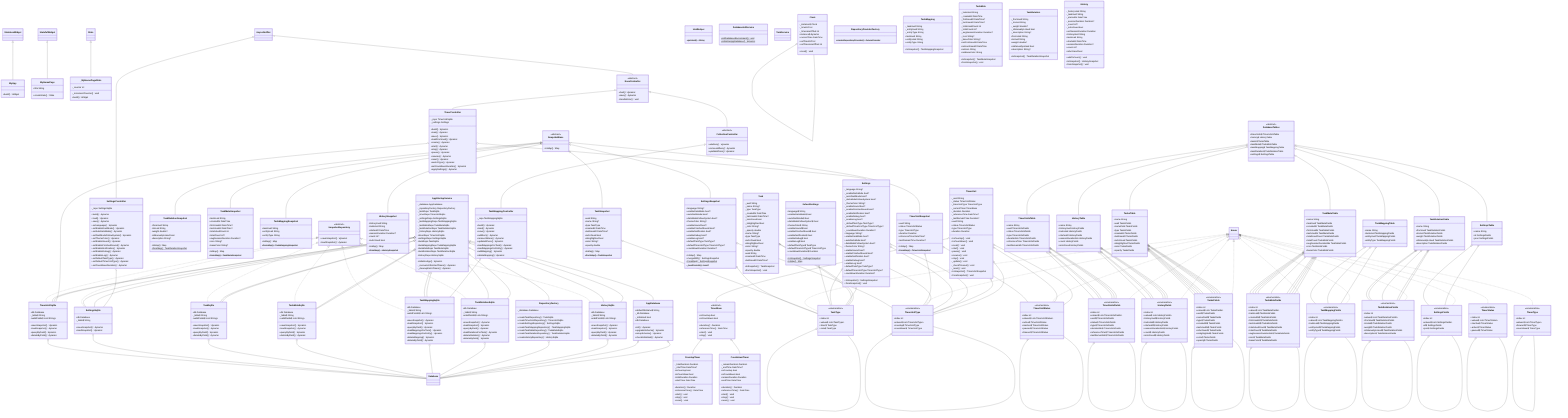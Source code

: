 classDiagram
class TimerUnitSqlite
TimerUnitSqlite : +db Database
TimerUnitSqlite o-- Database
TimerUnitSqlite : -_table$ String
TimerUnitSqlite : +validFields$ List~String~
TimerUnitSqlite : +saveSnapshot() dynamic
TimerUnitSqlite : +loadSnapshot() dynamic
TimerUnitSqlite : +queryByField() dynamic
TimerUnitSqlite : +deleteByField() dynamic
SnapshotRepository <|.. TimerUnitSqlite

class SettingsSqlite
SettingsSqlite : +db Database
SettingsSqlite o-- Database
SettingsSqlite : -_table$ String
SettingsSqlite : +saveSnapshot() dynamic
SettingsSqlite : +loadSnapshot() dynamic
SnapshotRepository <|.. SettingsSqlite

class SnapshotRepository
<<abstract>> SnapshotRepository
SnapshotRepository : +saveSnapshot()* dynamic
SnapshotRepository : +loadSnapshot()* dynamic

class TaskSqlite
TaskSqlite : +db Database
TaskSqlite o-- Database
TaskSqlite : -_table$ String
TaskSqlite : +validFields$ List~String~
TaskSqlite : +saveSnapshot() dynamic
TaskSqlite : +loadSnapshot() dynamic
TaskSqlite : +queryByField() dynamic
TaskSqlite : +deleteByField() dynamic
SnapshotRepository <|.. TaskSqlite

class TaskMetaSqlite
TaskMetaSqlite : +db Database
TaskMetaSqlite o-- Database
TaskMetaSqlite : -_table$ String
TaskMetaSqlite : +validFields$ List~String~
TaskMetaSqlite : +saveSnapshot() dynamic
TaskMetaSqlite : +loadSnapshot() dynamic
TaskMetaSqlite : +queryByField() dynamic
TaskMetaSqlite : +deleteByField() dynamic
SnapshotRepository <|.. TaskMetaSqlite

class TaskMappingSqlite
TaskMappingSqlite : +db Database
TaskMappingSqlite o-- Database
TaskMappingSqlite : -_table$ String
TaskMappingSqlite : +validFields$ List~String~
TaskMappingSqlite : +saveSnapshot() dynamic
TaskMappingSqlite : +loadSnapshot() dynamic
TaskMappingSqlite : +queryByField() dynamic
TaskMappingSqlite : +loadMappingsForTask() dynamic
TaskMappingSqlite : +loadMappingsForEntity() dynamic
TaskMappingSqlite : +deleteMapping() dynamic
TaskMappingSqlite : +deleteByField() dynamic
SnapshotRepository <|.. TaskMappingSqlite

class TaskRelationSqlite
TaskRelationSqlite : +db Database
TaskRelationSqlite o-- Database
TaskRelationSqlite : -_table$ String
TaskRelationSqlite : +validFields$ List~String~
TaskRelationSqlite : +saveSnapshot() dynamic
TaskRelationSqlite : +loadSnapshot() dynamic
TaskRelationSqlite : +queryByField() dynamic
TaskRelationSqlite : +loadRelationsForTask() dynamic
TaskRelationSqlite : +deleteRelation() dynamic
TaskRelationSqlite : +deleteByField() dynamic
SnapshotRepository <|.. TaskRelationSqlite

class RepositoryFactory
RepositoryFactory : -_database Database
RepositoryFactory o-- Database
RepositoryFactory : +createTaskRepository() TaskSqlite
RepositoryFactory : +createTimerUnitRepository() TimerUnitSqlite
RepositoryFactory : +createSettingsRepository() SettingsSqlite
RepositoryFactory : +createTaskMappingRepository() TaskMappingSqlite
RepositoryFactory : +createTaskMetaRepository() TaskMetaSqlite
RepositoryFactory : +createTaskRelationRepository() TaskRelationSqlite
RepositoryFactory : +createHistoryRepository() HistorySqlite

class HistorySqlite
HistorySqlite : +db Database
HistorySqlite o-- Database
HistorySqlite : -_table$ String
HistorySqlite : +validFields$ List~String~
HistorySqlite : +saveSnapshot() dynamic
HistorySqlite : +loadSnapshot() dynamic
HistorySqlite : +queryByField() dynamic
HistorySqlite : +deleteByField() dynamic
SnapshotRepository <|.. HistorySqlite

class AppDatabase
AppDatabase : +defaultDbName$ String
AppDatabase : -_db Database
AppDatabase o-- Database
AppDatabase : -_initialized bool
AppDatabase : +db Database
AppDatabase o-- Database
AppDatabase : +init() dynamic
AppDatabase : +upgradeSchema() dynamic
AppDatabase : +setupSchema() dynamic
AppDatabase : +checkInitialized() dynamic

class SettingsSnapshot
SettingsSnapshot : +language String?
SettingsSnapshot : +enableDarkMode bool?
SettingsSnapshot : +autoDarkMode bool?
SettingsSnapshot : +darkModeFollowSystem bool?
SettingsSnapshot : +themeColor String?
SettingsSnapshot : +enableSound bool?
SettingsSnapshot : +enableFinishedSound bool?
SettingsSnapshot : +enableNotification bool?
SettingsSnapshot : +enableDebug bool?
SettingsSnapshot : +enableLog bool?
SettingsSnapshot : +defaultTaskType TaskType?
SettingsSnapshot o-- TaskType
SettingsSnapshot : +defaultTimerUnitType TimerUnitType?
SettingsSnapshot o-- TimerUnitType
SettingsSnapshot : +countdownDuration Duration?
SettingsSnapshot : +toMap() Map<String, dynamic>
SettingsSnapshot : +mergeWith() SettingsSnapshot
SettingsSnapshot : +fromMap()$ SettingsSnapshot
SettingsSnapshot : -_boolFromInt()$ bool?
SnapshotBase <|-- SettingsSnapshot

class TaskRelationSnapshot
TaskRelationSnapshot : +fromUuid String
TaskRelationSnapshot : +toUuid String
TaskRelationSnapshot : +weight double?
TaskRelationSnapshot : +isManuallyLinked bool
TaskRelationSnapshot : +description String?
TaskRelationSnapshot : +toMap() Map<String, dynamic>
TaskRelationSnapshot : +fromMap()$ TaskRelationSnapshot
SnapshotBase <|-- TaskRelationSnapshot

class TaskMetaSnapshot
TaskMetaSnapshot : +taskUuid String
TaskMetaSnapshot : +createdAt DateTime
TaskMetaSnapshot : +firstUsedAt DateTime?
TaskMetaSnapshot : +lastUsedAt DateTime?
TaskMetaSnapshot : +totalUsedCount int
TaskMetaSnapshot : +totalCount int?
TaskMetaSnapshot : +avgSessionDuration Duration?
TaskMetaSnapshot : +icon String?
TaskMetaSnapshot : +baseColor String?
TaskMetaSnapshot : +toMap() Map<String, dynamic>
TaskMetaSnapshot : +fromMap()$ TaskMetaSnapshot
SnapshotBase <|-- TaskMetaSnapshot

class TaskMappingSnapshot
TaskMappingSnapshot : +taskUuid String
TaskMappingSnapshot : +entityUuid String
TaskMappingSnapshot : +entityType String
TaskMappingSnapshot : +toMap() Map<String, dynamic>
TaskMappingSnapshot : +fromMap()$ TaskMappingSnapshot
SnapshotBase <|-- TaskMappingSnapshot

class TaskSnapshot
TaskSnapshot : +uuid String
TaskSnapshot : +name String?
TaskSnapshot : +type TaskType
TaskSnapshot o-- TaskType
TaskSnapshot : +createdAt DateTime
TaskSnapshot : +lastUsedAt DateTime?
TaskSnapshot : +isArchived bool
TaskSnapshot : +isHighlighted bool
TaskSnapshot : +color String?
TaskSnapshot : +opacity double
TaskSnapshot : +toMap() Map<String, dynamic>
TaskSnapshot : +fromMap()$ TaskSnapshot
SnapshotBase <|-- TaskSnapshot

class HistorySnapshot
HistorySnapshot : +historyUuid String
HistorySnapshot : +taskUuid String
HistorySnapshot : +startedAt DateTime
HistorySnapshot : +sessionDuration Duration?
HistorySnapshot : +count int?
HistorySnapshot : +isArchived bool
HistorySnapshot : +toMap() Map<String, dynamic>
HistorySnapshot : +fromMap()$ HistorySnapshot
SnapshotBase <|-- HistorySnapshot

class TimerUnitSnapshot
TimerUnitSnapshot : +uuid String
TimerUnitSnapshot : +status TimerUnitStatus
TimerUnitSnapshot o-- TimerUnitStatus
TimerUnitSnapshot : +type TimerUnitType
TimerUnitSnapshot o-- TimerUnitType
TimerUnitSnapshot : +duration Duration
TimerUnitSnapshot : +referenceTime DateTime?
TimerUnitSnapshot : +lastRemainTime Duration?
TimerUnitSnapshot : +toMap() Map<String, dynamic>
TimerUnitSnapshot : +fromMap()$ TimerUnitSnapshot
SnapshotBase <|-- TimerUnitSnapshot

class SnapshotBase
<<abstract>> SnapshotBase
SnapshotBase : +toMap()* Map<String, dynamic>

class MyApp
MyApp : +build() Widget
StatelessWidget <|-- MyApp

class MyHomePage
MyHomePage : +title String
MyHomePage : +createState() State<MyHomePage>
StatefulWidget <|-- MyHomePage

class _MyHomePageState
_MyHomePageState : -_counter int
_MyHomePageState : -_incrementCounter() void
_MyHomePageState : +build() Widget
State <|-- _MyHomePageState

class TimerStatus
<<enumeration>> TimerStatus
TimerStatus : +index int
TimerStatus : +values$ List~TimerStatus~
TimerStatus : +inactive$ TimerStatus
TimerStatus o-- TimerStatus
TimerStatus : +active$ TimerStatus
TimerStatus o-- TimerStatus
TimerStatus : +paused$ TimerStatus
TimerStatus o-- TimerStatus
Enum <|.. TimerStatus

class TimerType
<<enumeration>> TimerType
TimerType : +index int
TimerType : +values$ List~TimerType~
TimerType : +forward$ TimerType
TimerType o-- TimerType
TimerType : +countdown$ TimerType
TimerType o-- TimerType
Enum <|.. TimerType

class DatabaseTables
<<abstract>> DatabaseTables
DatabaseTables : +timerUnits$ TimerUnitsTable
DatabaseTables o-- TimerUnitsTable
DatabaseTables : +history$ HistoryTable
DatabaseTables o-- HistoryTable
DatabaseTables : +tasks$ TasksTable
DatabaseTables o-- TasksTable
DatabaseTables : +taskMeta$ TaskMetaTable
DatabaseTables o-- TaskMetaTable
DatabaseTables : +taskMapping$ TaskMappingTable
DatabaseTables o-- TaskMappingTable
DatabaseTables : +taskRelation$ TaskRelationTable
DatabaseTables o-- TaskRelationTable
DatabaseTables : +settings$ SettingsTable
DatabaseTables o-- SettingsTable

class TimerUnitsTable
TimerUnitsTable : +name String
TimerUnitsTable : +uuid TimerUnitsFields
TimerUnitsTable o-- TimerUnitsFields
TimerUnitsTable : +status TimerUnitsFields
TimerUnitsTable o-- TimerUnitsFields
TimerUnitsTable : +type TimerUnitsFields
TimerUnitsTable o-- TimerUnitsFields
TimerUnitsTable : +durationMs TimerUnitsFields
TimerUnitsTable o-- TimerUnitsFields
TimerUnitsTable : +referenceTime TimerUnitsFields
TimerUnitsTable o-- TimerUnitsFields
TimerUnitsTable : +lastRemainMs TimerUnitsFields
TimerUnitsTable o-- TimerUnitsFields

class HistoryTable
HistoryTable : +name String
HistoryTable : +historyUuid HistoryFields
HistoryTable o-- HistoryFields
HistoryTable : +taskUuid HistoryFields
HistoryTable o-- HistoryFields
HistoryTable : +startedAt HistoryFields
HistoryTable o-- HistoryFields
HistoryTable : +sessionDurationMs HistoryFields
HistoryTable o-- HistoryFields
HistoryTable : +count HistoryFields
HistoryTable o-- HistoryFields
HistoryTable : +isArchived HistoryFields
HistoryTable o-- HistoryFields

class TasksTable
TasksTable : +name String
TasksTable : +uuid TasksFields
TasksTable o-- TasksFields
TasksTable : +nameField TasksFields
TasksTable o-- TasksFields
TasksTable : +type TasksFields
TasksTable o-- TasksFields
TasksTable : +createdAt TasksFields
TasksTable o-- TasksFields
TasksTable : +lastUsedAt TasksFields
TasksTable o-- TasksFields
TasksTable : +isArchived TasksFields
TasksTable o-- TasksFields
TasksTable : +isHighlighted TasksFields
TasksTable o-- TasksFields
TasksTable : +color TasksFields
TasksTable o-- TasksFields
TasksTable : +opacity TasksFields
TasksTable o-- TasksFields

class TaskMetaTable
TaskMetaTable : +name String
TaskMetaTable : +taskUuid TaskMetaFields
TaskMetaTable o-- TaskMetaFields
TaskMetaTable : +createdAt TaskMetaFields
TaskMetaTable o-- TaskMetaFields
TaskMetaTable : +firstUsedAt TaskMetaFields
TaskMetaTable o-- TaskMetaFields
TaskMetaTable : +lastUsedAt TaskMetaFields
TaskMetaTable o-- TaskMetaFields
TaskMetaTable : +totalUsedCount TaskMetaFields
TaskMetaTable o-- TaskMetaFields
TaskMetaTable : +totalCount TaskMetaFields
TaskMetaTable o-- TaskMetaFields
TaskMetaTable : +avgSessionDurationMs TaskMetaFields
TaskMetaTable o-- TaskMetaFields
TaskMetaTable : +icon TaskMetaFields
TaskMetaTable o-- TaskMetaFields
TaskMetaTable : +baseColor TaskMetaFields
TaskMetaTable o-- TaskMetaFields

class TaskMappingTable
TaskMappingTable : +name String
TaskMappingTable : +taskUuid TaskMappingFields
TaskMappingTable o-- TaskMappingFields
TaskMappingTable : +entityUuid TaskMappingFields
TaskMappingTable o-- TaskMappingFields
TaskMappingTable : +entityType TaskMappingFields
TaskMappingTable o-- TaskMappingFields

class TaskRelationTable
TaskRelationTable : +name String
TaskRelationTable : +fromUuid TaskRelationFields
TaskRelationTable o-- TaskRelationFields
TaskRelationTable : +toUuid TaskRelationFields
TaskRelationTable o-- TaskRelationFields
TaskRelationTable : +weight TaskRelationFields
TaskRelationTable o-- TaskRelationFields
TaskRelationTable : +isManuallyLinked TaskRelationFields
TaskRelationTable o-- TaskRelationFields
TaskRelationTable : +description TaskRelationFields
TaskRelationTable o-- TaskRelationFields

class SettingsTable
SettingsTable : +name String
SettingsTable : +id SettingsFields
SettingsTable o-- SettingsFields
SettingsTable : +json SettingsFields
SettingsTable o-- SettingsFields

class TimerUnitsFields
<<enumeration>> TimerUnitsFields
TimerUnitsFields : +index int
TimerUnitsFields : +values$ List~TimerUnitsFields~
TimerUnitsFields : +uuid$ TimerUnitsFields
TimerUnitsFields o-- TimerUnitsFields
TimerUnitsFields : +status$ TimerUnitsFields
TimerUnitsFields o-- TimerUnitsFields
TimerUnitsFields : +type$ TimerUnitsFields
TimerUnitsFields o-- TimerUnitsFields
TimerUnitsFields : +durationMs$ TimerUnitsFields
TimerUnitsFields o-- TimerUnitsFields
TimerUnitsFields : +referenceTime$ TimerUnitsFields
TimerUnitsFields o-- TimerUnitsFields
TimerUnitsFields : +lastRemainMs$ TimerUnitsFields
TimerUnitsFields o-- TimerUnitsFields
Enum <|.. TimerUnitsFields

class HistoryFields
<<enumeration>> HistoryFields
HistoryFields : +index int
HistoryFields : +values$ List~HistoryFields~
HistoryFields : +historyUuid$ HistoryFields
HistoryFields o-- HistoryFields
HistoryFields : +taskUuid$ HistoryFields
HistoryFields o-- HistoryFields
HistoryFields : +startedAt$ HistoryFields
HistoryFields o-- HistoryFields
HistoryFields : +sessionDurationMs$ HistoryFields
HistoryFields o-- HistoryFields
HistoryFields : +count$ HistoryFields
HistoryFields o-- HistoryFields
HistoryFields : +isArchived$ HistoryFields
HistoryFields o-- HistoryFields
Enum <|.. HistoryFields

class TasksFields
<<enumeration>> TasksFields
TasksFields : +index int
TasksFields : +values$ List~TasksFields~
TasksFields : +uuid$ TasksFields
TasksFields o-- TasksFields
TasksFields : +nameField$ TasksFields
TasksFields o-- TasksFields
TasksFields : +type$ TasksFields
TasksFields o-- TasksFields
TasksFields : +createdAt$ TasksFields
TasksFields o-- TasksFields
TasksFields : +lastUsedAt$ TasksFields
TasksFields o-- TasksFields
TasksFields : +isArchived$ TasksFields
TasksFields o-- TasksFields
TasksFields : +isHighlighted$ TasksFields
TasksFields o-- TasksFields
TasksFields : +color$ TasksFields
TasksFields o-- TasksFields
TasksFields : +opacity$ TasksFields
TasksFields o-- TasksFields
Enum <|.. TasksFields

class TaskMetaFields
<<enumeration>> TaskMetaFields
TaskMetaFields : +index int
TaskMetaFields : +values$ List~TaskMetaFields~
TaskMetaFields : +taskUuid$ TaskMetaFields
TaskMetaFields o-- TaskMetaFields
TaskMetaFields : +createdAt$ TaskMetaFields
TaskMetaFields o-- TaskMetaFields
TaskMetaFields : +firstUsedAt$ TaskMetaFields
TaskMetaFields o-- TaskMetaFields
TaskMetaFields : +lastUsedAt$ TaskMetaFields
TaskMetaFields o-- TaskMetaFields
TaskMetaFields : +totalUsedCount$ TaskMetaFields
TaskMetaFields o-- TaskMetaFields
TaskMetaFields : +totalCount$ TaskMetaFields
TaskMetaFields o-- TaskMetaFields
TaskMetaFields : +avgSessionDurationMs$ TaskMetaFields
TaskMetaFields o-- TaskMetaFields
TaskMetaFields : +icon$ TaskMetaFields
TaskMetaFields o-- TaskMetaFields
TaskMetaFields : +baseColor$ TaskMetaFields
TaskMetaFields o-- TaskMetaFields
Enum <|.. TaskMetaFields

class TaskMappingFields
<<enumeration>> TaskMappingFields
TaskMappingFields : +index int
TaskMappingFields : +values$ List~TaskMappingFields~
TaskMappingFields : +taskUuid$ TaskMappingFields
TaskMappingFields o-- TaskMappingFields
TaskMappingFields : +entityUuid$ TaskMappingFields
TaskMappingFields o-- TaskMappingFields
TaskMappingFields : +entityType$ TaskMappingFields
TaskMappingFields o-- TaskMappingFields
Enum <|.. TaskMappingFields

class TaskRelationFields
<<enumeration>> TaskRelationFields
TaskRelationFields : +index int
TaskRelationFields : +values$ List~TaskRelationFields~
TaskRelationFields : +fromUuid$ TaskRelationFields
TaskRelationFields o-- TaskRelationFields
TaskRelationFields : +toUuid$ TaskRelationFields
TaskRelationFields o-- TaskRelationFields
TaskRelationFields : +weight$ TaskRelationFields
TaskRelationFields o-- TaskRelationFields
TaskRelationFields : +isManuallyLinked$ TaskRelationFields
TaskRelationFields o-- TaskRelationFields
TaskRelationFields : +description$ TaskRelationFields
TaskRelationFields o-- TaskRelationFields
Enum <|.. TaskRelationFields

class SettingsFields
<<enumeration>> SettingsFields
SettingsFields : +index int
SettingsFields : +values$ List~SettingsFields~
SettingsFields : +id$ SettingsFields
SettingsFields o-- SettingsFields
SettingsFields : +json$ SettingsFields
SettingsFields o-- SettingsFields
Enum <|.. SettingsFields

class TimerUnitType
<<enumeration>> TimerUnitType
TimerUnitType : +index int
TimerUnitType : +values$ List~TimerUnitType~
TimerUnitType : +countup$ TimerUnitType
TimerUnitType o-- TimerUnitType
TimerUnitType : +countdown$ TimerUnitType
TimerUnitType o-- TimerUnitType
Enum <|.. TimerUnitType

class TaskType
<<enumeration>> TaskType
TaskType : +index int
TaskType : +values$ List~TaskType~
TaskType : +timer$ TaskType
TaskType o-- TaskType
TaskType : +note$ TaskType
TaskType o-- TaskType
Enum <|.. TaskType

class TimerUnitStatus
<<enumeration>> TimerUnitStatus
TimerUnitStatus : +index int
TimerUnitStatus : +values$ List~TimerUnitStatus~
TimerUnitStatus : +active$ TimerUnitStatus
TimerUnitStatus o-- TimerUnitStatus
TimerUnitStatus : +inactive$ TimerUnitStatus
TimerUnitStatus o-- TimerUnitStatus
TimerUnitStatus : +paused$ TimerUnitStatus
TimerUnitStatus o-- TimerUnitStatus
TimerUnitStatus : +timeout$ TimerUnitStatus
TimerUnitStatus o-- TimerUnitStatus
Enum <|.. TimerUnitStatus

class DefaultSettings
DefaultSettings : +language$ String
DefaultSettings : +enableDarkMode$ bool
DefaultSettings : +autoDarkMode$ bool
DefaultSettings : +darkModeFollowSystem$ bool
DefaultSettings : +themeColor$ String
DefaultSettings : +enableSound$ bool
DefaultSettings : +enableFinishedSound$ bool
DefaultSettings : +enableNotification$ bool
DefaultSettings : +enableDebug$ bool
DefaultSettings : +enableLog$ bool
DefaultSettings : +defaultTaskType$ TaskType
DefaultSettings o-- TaskType
DefaultSettings : +defaultTimerUnitType$ TimerUnitType
DefaultSettings o-- TimerUnitType
DefaultSettings : +countdownDuration$ Duration
DefaultSettings : +toSnapshot()$ SettingsSnapshot
DefaultSettings : +toMap()$ Map<String, dynamic>

class Clock
Clock : -_instance$ Clock
Clock o-- Clock
Clock : -_timeDrift int
Clock : -_timezoneOffset int
Clock : +instance$ dynamic
Clock : +currentTime DateTime
Clock : +setTimeDrift int
Clock : +setTimezoneOffset int
Clock : +reset() void

class UuidHelper
UuidHelper : +getUuid()$ String

class Settings
Settings : -_language String?
Settings : -_enableDarkMode bool?
Settings : -_autoDarkMode bool?
Settings : -_darkModeFollowSystem bool?
Settings : -_themeColor String?
Settings : -_enableSound bool?
Settings : -_enableFinishedSound bool?
Settings : -_enableNotification bool?
Settings : -_enableDebug bool?
Settings : -_enableLog bool?
Settings : -_defaultTaskType TaskType?
Settings o-- TaskType
Settings : -_defaultTimerUnitType TimerUnitType?
Settings o-- TimerUnitType
Settings : -_countdownDuration Duration?
Settings : +language String?
Settings : +enableDarkMode bool?
Settings : +autoDarkMode bool?
Settings : +darkModeFollowSystem bool?
Settings : +themeColor String?
Settings : +enableSound bool?
Settings : +enableFinishedSound bool?
Settings : +enableNotification bool?
Settings : +enableDebug bool?
Settings : +enableLog bool?
Settings : +defaultTaskType TaskType?
Settings o-- TaskType
Settings : +defaultTimerUnitType TimerUnitType?
Settings o-- TimerUnitType
Settings : +countdownDuration Duration?
Settings : +toSnapshot() SettingsSnapshot
Settings : +fromSnapshot() void

class DatabaseInitService
DatabaseInitService : +initDatabaseEnvironment()$ void
DatabaseInitService : +initializeAppDatabase()$ dynamic

class AppStartupService
AppStartupService : -_database AppDatabase
AppStartupService o-- AppDatabase
AppStartupService : -_repositoryFactory RepositoryFactory
AppStartupService o-- RepositoryFactory
AppStartupService : -_taskRepo TaskSqlite
AppStartupService o-- TaskSqlite
AppStartupService : -_timerRepo TimerUnitSqlite
AppStartupService o-- TimerUnitSqlite
AppStartupService : -_settingsRepo SettingsSqlite
AppStartupService o-- SettingsSqlite
AppStartupService : -_taskMappingRepo TaskMappingSqlite
AppStartupService o-- TaskMappingSqlite
AppStartupService : -_taskMetaRepo TaskMetaSqlite
AppStartupService o-- TaskMetaSqlite
AppStartupService : -_taskRelationRepo TaskRelationSqlite
AppStartupService o-- TaskRelationSqlite
AppStartupService : -_historyRepo HistorySqlite
AppStartupService o-- HistorySqlite
AppStartupService : +timerRepo TimerUnitSqlite
AppStartupService o-- TimerUnitSqlite
AppStartupService : +settingsRepo SettingsSqlite
AppStartupService o-- SettingsSqlite
AppStartupService : +taskRepo TaskSqlite
AppStartupService o-- TaskSqlite
AppStartupService : +taskMappingRepo TaskMappingSqlite
AppStartupService o-- TaskMappingSqlite
AppStartupService : +taskMetaRepo TaskMetaSqlite
AppStartupService o-- TaskMetaSqlite
AppStartupService : +taskRelationRepo TaskRelationSqlite
AppStartupService o-- TaskRelationSqlite
AppStartupService : +historyRepo HistorySqlite
AppStartupService o-- HistorySqlite
AppStartupService : +initializeApp() dynamic
AppStartupService : -_recoverUnfinishedTimers() dynamic
AppStartupService : -_cleanupExtraTimers() dynamic

class TaskService

class SettingsController
SettingsController : -_repo SettingsSqlite
SettingsController o-- SettingsSqlite
SettingsController : +build() dynamic
SettingsController : +load() dynamic
SettingsController : +save() dynamic
SettingsController : +setLanguage() dynamic
SettingsController : +setEnableDarkMode() dynamic
SettingsController : +setAutoDarkMode() dynamic
SettingsController : +setDarkModeFollowSystem() dynamic
SettingsController : +setThemeColor() dynamic
SettingsController : +setEnableSound() dynamic
SettingsController : +setEnableFinishedSound() dynamic
SettingsController : +setEnableNotification() dynamic
SettingsController : +setEnableDebug() dynamic
SettingsController : +setEnableLog() dynamic
SettingsController : +setDefaultTaskType() dynamic
SettingsController : +setDefaultTimerUnitType() dynamic
SettingsController : +setCountdownDuration() dynamic
AsyncNotifier <|-- SettingsController

class TaskMappingController
TaskMappingController : -_repo TaskMappingSqlite
TaskMappingController o-- TaskMappingSqlite
TaskMappingController : +build() dynamic
TaskMappingController : +load() dynamic
TaskMappingController : +save() dynamic
TaskMappingController : +addItem() dynamic
TaskMappingController : +removeWhere() dynamic
TaskMappingController : +updateWhere() dynamic
TaskMappingController : +loadMappingsForTask() dynamic
TaskMappingController : +loadMappingsForEntity() dynamic
TaskMappingController : +addMapping() dynamic
TaskMappingController : +deleteMapping() dynamic
CollectionController <|-- TaskMappingController

class CollectionController
<<abstract>> CollectionController
CollectionController : +addItem()* dynamic
CollectionController : +removeWhere()* dynamic
CollectionController : +updateWhere()* dynamic
BaseController <|-- CollectionController

class BaseController
<<abstract>> BaseController
BaseController : +load()* dynamic
BaseController : +save()* dynamic
BaseController : +handleError() void
AsyncNotifier <|-- BaseController

class TimerController
TimerController : -_repo TimerUnitSqlite
TimerController o-- TimerUnitSqlite
TimerController : -_settings Settings
TimerController o-- Settings
TimerController : +build() dynamic
TimerController : +load() dynamic
TimerController : +save() dynamic
TimerController : +loadFromUuid() dynamic
TimerController : +create() dynamic
TimerController : +start() dynamic
TimerController : +stop() dynamic
TimerController : +pause() dynamic
TimerController : +resume() dynamic
TimerController : +reset() dynamic
TimerController : +switchType() dynamic
TimerController : +setCountdownDuration() dynamic
TimerController : +applySettings() dynamic
BaseController <|-- TimerController

class RepositoryProviderFactory
RepositoryProviderFactory : +createRepositoryProvider()$ FutureProvider<T>

class Task
Task : -_uuid String
Task : -_name String?
Task : -_type TaskType
Task o-- TaskType
Task : -_createdAt DateTime
Task : -_lastUsedAt DateTime?
Task : -_isArchived bool
Task : -_isHighlighted bool
Task : -_color String?
Task : -_opacity double
Task : +name String?
Task : +type TaskType
Task o-- TaskType
Task : +isArchived bool
Task : +isHighlighted bool
Task : +color String?
Task : +opacity double
Task : +uuid String
Task : +createdAt DateTime
Task : +lastUsedAt DateTime?
Task : +toSnapshot() TaskSnapshot
Task : +fromSnapshot() void

class TaskMapping
TaskMapping : -_taskUuid String
TaskMapping : -_entityUuid String
TaskMapping : -_entityType String
TaskMapping : +taskUuid String
TaskMapping : +entityUuid String
TaskMapping : +entityType String
TaskMapping : +toSnapshot() TaskMappingSnapshot

class TaskMeta
TaskMeta : -_taskUuid String
TaskMeta : -_createdAt DateTime
TaskMeta : -_firstUsedAt DateTime?
TaskMeta : -_lastUsedAt DateTime?
TaskMeta : -_totalUsedCount int
TaskMeta : -_totalCount int?
TaskMeta : -_avgSessionDuration Duration?
TaskMeta : -_icon String?
TaskMeta : -_baseColor String?
TaskMeta : +setFirstUsedAt DateTime
TaskMeta : +setLastUsedAt DateTime
TaskMeta : +setIcon String
TaskMeta : +setBaseColor String
TaskMeta : +toSnapshot() TaskMetaSnapshot
TaskMeta : +fromSnapshot() void

class TaskRelation
TaskRelation : -_fromUuid String
TaskRelation : -_toUuid String
TaskRelation : -_weight double?
TaskRelation : -_isManuallyLinked bool
TaskRelation : -_description String?
TaskRelation : +fromUuid String
TaskRelation : +toUuid String
TaskRelation : +weight double?
TaskRelation : +isManuallyLinked bool
TaskRelation : +description String?
TaskRelation : +toSnapshot() TaskRelationSnapshot

class History
History : -_historyUuid String
History : -_taskUuid String
History : -_startedAt DateTime
History : -_sessionDuration Duration?
History : -_count int?
History : -_isArchived bool
History : +setSessionDuration Duration
History : +historyUuid String
History : +taskUuid String
History : +startedAt DateTime
History : +sessionDuration Duration?
History : +count int?
History : +isArchived bool
History : +addToCount() void
History : +toSnapshot() HistorySnapshot
History : +fromSnapshot() void

class TimerUnit
TimerUnit : -_uuid String
TimerUnit : -_status TimerUnitStatus
TimerUnit o-- TimerUnitStatus
TimerUnit : -_timerUnitType TimerUnitType
TimerUnit o-- TimerUnitType
TimerUnit : -_currentTimer TimerBase
TimerUnit o-- TimerBase
TimerUnit : -_duration Duration
TimerUnit : -_referenceTime DateTime?
TimerUnit : -_lastRemainTime Duration?
TimerUnit : +uuid String
TimerUnit : +status TimerUnitStatus
TimerUnit o-- TimerUnitStatus
TimerUnit : +type TimerUnitType
TimerUnit o-- TimerUnitType
TimerUnit : +duration Duration
TimerUnit : +toCountup() void
TimerUnit : +toCountdown() void
TimerUnit : +reset() void
TimerUnit : +start() void
TimerUnit : +pause() void
TimerUnit : +resume() void
TimerUnit : +stop() void
TimerUnit : -_update() void
TimerUnit : -_checkTimeout() void
TimerUnit : -_reset() void
TimerUnit : +toSnapshot() TimerUnitSnapshot
TimerUnit : +fromSnapshot() void

class TimerBase
<<abstract>> TimerBase
TimerBase : +isCountup bool
TimerBase : +isCountdown bool
TimerBase : +duration()* Duration
TimerBase : +referenceTime()* DateTime
TimerBase : +start()* void
TimerBase : +stop()* void

class CountupTimer
CountupTimer : -_totalDuration Duration
CountupTimer : -_startTime DateTime?
CountupTimer : +isCountup bool
CountupTimer : +isCountdown bool
CountupTimer : +totalDuration Duration
CountupTimer : +startTime DateTime
CountupTimer : +duration() Duration
CountupTimer : +referenceTime() DateTime
CountupTimer : +start() void
CountupTimer : +stop() void
CountupTimer : +reset() void
TimerBase <|-- CountupTimer

class CountdownTimer
CountdownTimer : -_remainDuration Duration
CountdownTimer : -_endTime DateTime?
CountdownTimer : +isCountup bool
CountdownTimer : +isCountdown bool
CountdownTimer : +remainDuration Duration
CountdownTimer : +endTime DateTime
CountdownTimer : +duration() Duration
CountdownTimer : +referenceTime() DateTime
CountdownTimer : +start() void
CountdownTimer : +stop() void
CountdownTimer : +reset() void
TimerBase <|-- CountdownTimer